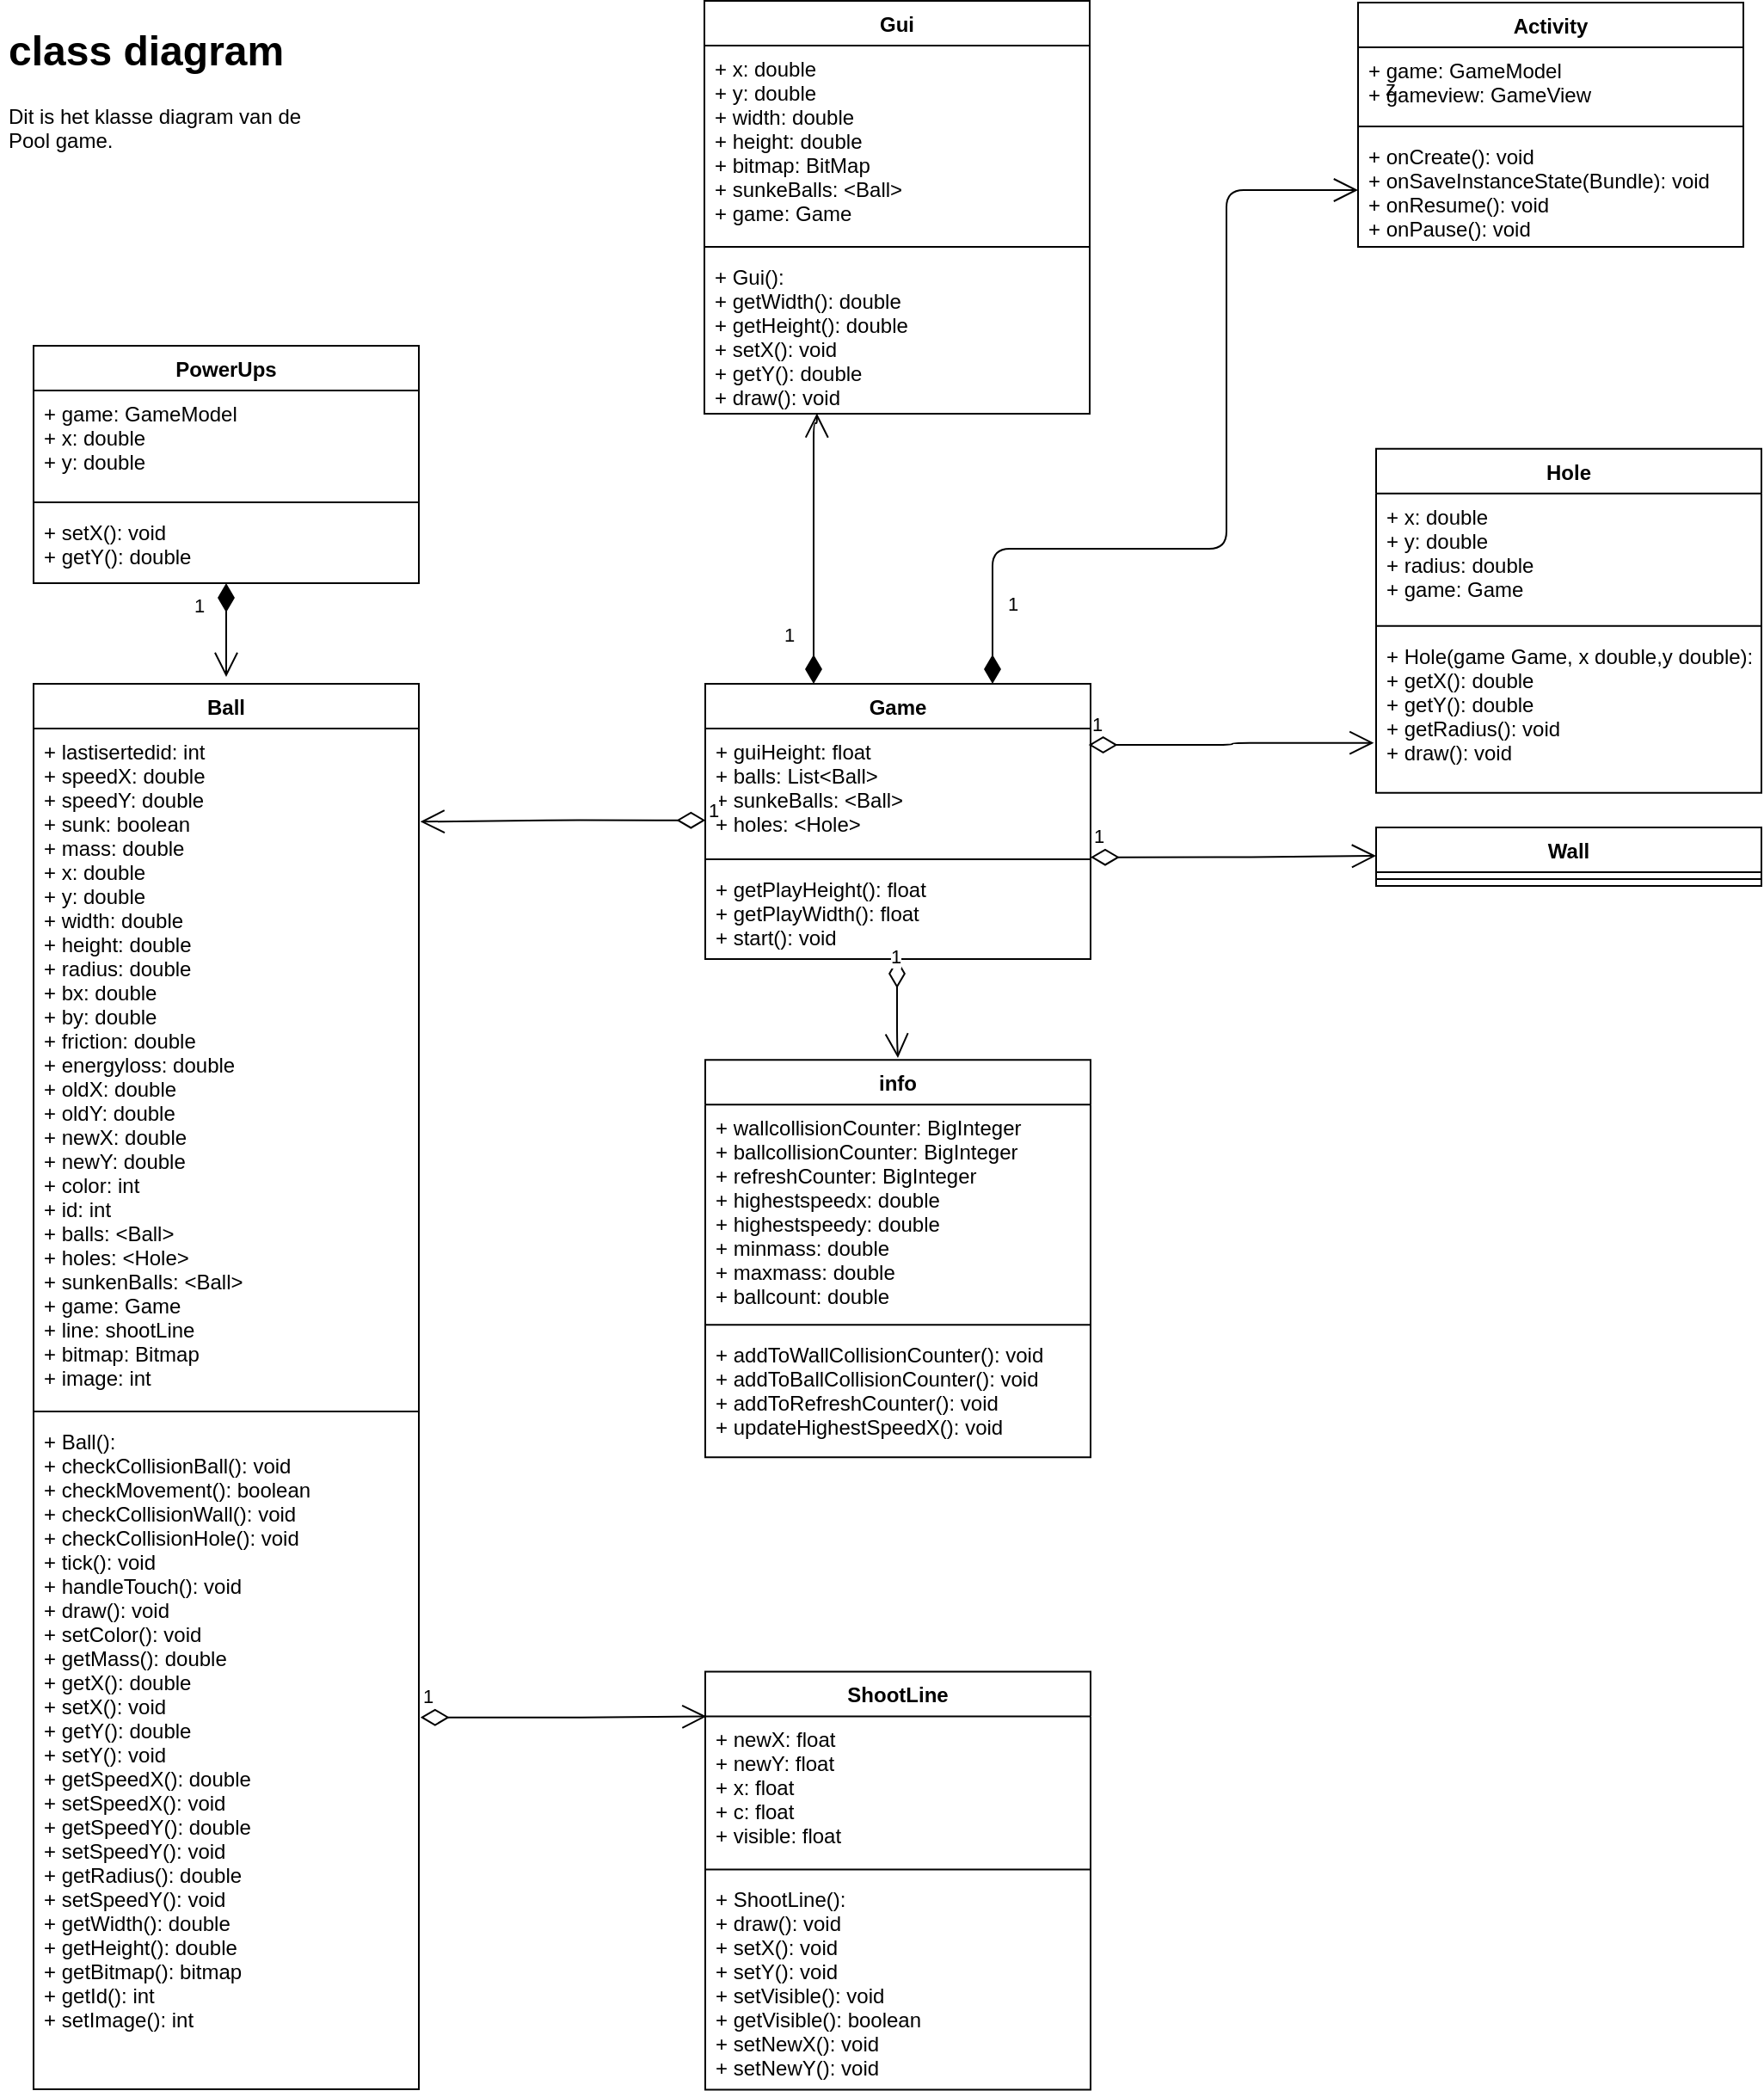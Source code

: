 <mxfile version="10.6.8" type="device"><diagram id="rxvTMZ9R3_GCz9T-E6RA" name="Page-1"><mxGraphModel dx="2525" dy="1255" grid="0" gridSize="10" guides="1" tooltips="1" connect="1" arrows="1" fold="1" page="1" pageScale="1" pageWidth="827" pageHeight="1169" math="0" shadow="0"><root><mxCell id="0"/><mxCell id="1" parent="0"/><mxCell id="HBh0L_CuX0UlSvMuJUzv-1" value="&lt;h1&gt;class diagram&lt;/h1&gt;&lt;p&gt;Dit is het klasse diagram van de Pool game.&lt;/p&gt;" style="text;html=1;strokeColor=none;fillColor=none;spacing=5;spacingTop=-20;whiteSpace=wrap;overflow=hidden;rounded=0;" parent="1" vertex="1"><mxGeometry x="37" y="27" width="190" height="120" as="geometry"/></mxCell><mxCell id="HBh0L_CuX0UlSvMuJUzv-38" value="Activity" style="swimlane;fontStyle=1;align=center;verticalAlign=top;childLayout=stackLayout;horizontal=1;startSize=26;horizontalStack=0;resizeParent=1;resizeParentMax=0;resizeLast=0;collapsible=1;marginBottom=0;" parent="1" vertex="1"><mxGeometry x="826.5" y="18.5" width="224" height="142" as="geometry"/></mxCell><mxCell id="HBh0L_CuX0UlSvMuJUzv-39" value="+ game: GameModel&#10;+ gameview: GameView&#10;" style="text;strokeColor=none;fillColor=none;align=left;verticalAlign=top;spacingLeft=4;spacingRight=4;overflow=hidden;rotatable=0;points=[[0,0.5],[1,0.5]];portConstraint=eastwest;" parent="HBh0L_CuX0UlSvMuJUzv-38" vertex="1"><mxGeometry y="26" width="224" height="42" as="geometry"/></mxCell><mxCell id="HBh0L_CuX0UlSvMuJUzv-40" value="" style="line;strokeWidth=1;fillColor=none;align=left;verticalAlign=middle;spacingTop=-1;spacingLeft=3;spacingRight=3;rotatable=0;labelPosition=right;points=[];portConstraint=eastwest;" parent="HBh0L_CuX0UlSvMuJUzv-38" vertex="1"><mxGeometry y="68" width="224" height="8" as="geometry"/></mxCell><mxCell id="HBh0L_CuX0UlSvMuJUzv-41" value="+ onCreate(): void&#10;+ onSaveInstanceState(Bundle): void&#10;+ onResume(): void&#10;+ onPause(): void&#10;&#10;" style="text;strokeColor=none;fillColor=none;align=left;verticalAlign=top;spacingLeft=4;spacingRight=4;overflow=hidden;rotatable=0;points=[[0,0.5],[1,0.5]];portConstraint=eastwest;" parent="HBh0L_CuX0UlSvMuJUzv-38" vertex="1"><mxGeometry y="76" width="224" height="66" as="geometry"/></mxCell><mxCell id="HBh0L_CuX0UlSvMuJUzv-34" value="Game" style="swimlane;fontStyle=1;align=center;verticalAlign=top;childLayout=stackLayout;horizontal=1;startSize=26;horizontalStack=0;resizeParent=1;resizeParentMax=0;resizeLast=0;collapsible=1;marginBottom=0;" parent="1" vertex="1"><mxGeometry x="447" y="414.5" width="224" height="160" as="geometry"/></mxCell><mxCell id="HBh0L_CuX0UlSvMuJUzv-35" value="+ guiHeight: float&#10;+ balls: List&lt;Ball&gt;&#10;+ sunkeBalls: &lt;Ball&gt;&#10;+ holes: &lt;Hole&gt;&#10;&#10;" style="text;strokeColor=none;fillColor=none;align=left;verticalAlign=top;spacingLeft=4;spacingRight=4;overflow=hidden;rotatable=0;points=[[0,0.5],[1,0.5]];portConstraint=eastwest;" parent="HBh0L_CuX0UlSvMuJUzv-34" vertex="1"><mxGeometry y="26" width="224" height="72" as="geometry"/></mxCell><mxCell id="HBh0L_CuX0UlSvMuJUzv-36" value="" style="line;strokeWidth=1;fillColor=none;align=left;verticalAlign=middle;spacingTop=-1;spacingLeft=3;spacingRight=3;rotatable=0;labelPosition=right;points=[];portConstraint=eastwest;" parent="HBh0L_CuX0UlSvMuJUzv-34" vertex="1"><mxGeometry y="98" width="224" height="8" as="geometry"/></mxCell><mxCell id="HBh0L_CuX0UlSvMuJUzv-37" value="+ getPlayHeight(): float&#10;+ getPlayWidth(): float&#10;+ start(): void&#10;&#10;" style="text;strokeColor=none;fillColor=none;align=left;verticalAlign=top;spacingLeft=4;spacingRight=4;overflow=hidden;rotatable=0;points=[[0,0.5],[1,0.5]];portConstraint=eastwest;" parent="HBh0L_CuX0UlSvMuJUzv-34" vertex="1"><mxGeometry y="106" width="224" height="54" as="geometry"/></mxCell><mxCell id="HBh0L_CuX0UlSvMuJUzv-42" value="Ball" style="swimlane;fontStyle=1;align=center;verticalAlign=top;childLayout=stackLayout;horizontal=1;startSize=26;horizontalStack=0;resizeParent=1;resizeParentMax=0;resizeLast=0;collapsible=1;marginBottom=0;" parent="1" vertex="1"><mxGeometry x="56.5" y="414.5" width="224" height="817" as="geometry"/></mxCell><mxCell id="HBh0L_CuX0UlSvMuJUzv-43" value="+ lastisertedid: int&#10;+ speedX: double&#10;+ speedY: double&#10;+ sunk: boolean&#10;+ mass: double&#10;+ x: double&#10;+ y: double&#10;+ width: double&#10;+ height: double&#10;+ radius: double&#10;+ bx: double&#10;+ by: double&#10;+ friction: double&#10;+ energyloss: double&#10;+ oldX: double&#10;+ oldY: double&#10;+ newX: double&#10;+ newY: double&#10;+ color: int&#10;+ id: int&#10;+ balls: &lt;Ball&gt;&#10;+ holes: &lt;Hole&gt;&#10;+ sunkenBalls: &lt;Ball&gt;&#10;+ game: Game&#10;+ line: shootLine&#10;+ bitmap: Bitmap&#10;+ image: int&#10;&#10;&#10;&#10;&#10;&#10;&#10;&#10;&#10;&#10;&#10;&#10;&#10;&#10;&#10;&#10;&#10;&#10;&#10;&#10;&#10;&#10;" style="text;strokeColor=none;fillColor=none;align=left;verticalAlign=top;spacingLeft=4;spacingRight=4;overflow=hidden;rotatable=0;points=[[0,0.5],[1,0.5]];portConstraint=eastwest;" parent="HBh0L_CuX0UlSvMuJUzv-42" vertex="1"><mxGeometry y="26" width="224" height="393" as="geometry"/></mxCell><mxCell id="HBh0L_CuX0UlSvMuJUzv-44" value="" style="line;strokeWidth=1;fillColor=none;align=left;verticalAlign=middle;spacingTop=-1;spacingLeft=3;spacingRight=3;rotatable=0;labelPosition=right;points=[];portConstraint=eastwest;" parent="HBh0L_CuX0UlSvMuJUzv-42" vertex="1"><mxGeometry y="419" width="224" height="8" as="geometry"/></mxCell><mxCell id="HBh0L_CuX0UlSvMuJUzv-45" value="+ Ball(): &#10;+ checkCollisionBall(): void&#10;+ checkMovement(): boolean&#10;+ checkCollisionWall(): void&#10;+ checkCollisionHole(): void&#10;+ tick(): void&#10;+ handleTouch(): void&#10;+ draw(): void&#10;+ setColor(): void&#10;+ getMass(): double&#10;+ getX(): double&#10;+ setX(): void&#10;+ getY(): double&#10;+ setY(): void&#10;+ getSpeedX(): double&#10;+ setSpeedX(): void&#10;+ getSpeedY(): double&#10;+ setSpeedY(): void&#10;+ getRadius(): double&#10;+ setSpeedY(): void&#10;+ getWidth(): double&#10;+ getHeight(): double&#10;+ getBitmap(): bitmap&#10;+ getId(): int&#10;+ setImage(): int&#10;&#10;&#10;&#10;&#10;&#10;&#10;" style="text;strokeColor=none;fillColor=none;align=left;verticalAlign=top;spacingLeft=4;spacingRight=4;overflow=hidden;rotatable=0;points=[[0,0.5],[1,0.5]];portConstraint=eastwest;fontStyle=0" parent="HBh0L_CuX0UlSvMuJUzv-42" vertex="1"><mxGeometry y="427" width="224" height="390" as="geometry"/></mxCell><mxCell id="HBh0L_CuX0UlSvMuJUzv-46" value="Gui" style="swimlane;fontStyle=1;align=center;verticalAlign=top;childLayout=stackLayout;horizontal=1;startSize=26;horizontalStack=0;resizeParent=1;resizeParentMax=0;resizeLast=0;collapsible=1;marginBottom=0;" parent="1" vertex="1"><mxGeometry x="446.5" y="17.5" width="224" height="240" as="geometry"/></mxCell><mxCell id="HBh0L_CuX0UlSvMuJUzv-47" value="+ x: double&#10;+ y: double&#10;+ width: double&#10;+ height: double&#10;+ bitmap: BitMap&#10;+ sunkeBalls: &lt;Ball&gt;&#10;+ game: Game&#10;&#10;&#10;" style="text;strokeColor=none;fillColor=none;align=left;verticalAlign=top;spacingLeft=4;spacingRight=4;overflow=hidden;rotatable=0;points=[[0,0.5],[1,0.5]];portConstraint=eastwest;fontStyle=0" parent="HBh0L_CuX0UlSvMuJUzv-46" vertex="1"><mxGeometry y="26" width="224" height="113" as="geometry"/></mxCell><mxCell id="HBh0L_CuX0UlSvMuJUzv-48" value="" style="line;strokeWidth=1;fillColor=none;align=left;verticalAlign=middle;spacingTop=-1;spacingLeft=3;spacingRight=3;rotatable=0;labelPosition=right;points=[];portConstraint=eastwest;" parent="HBh0L_CuX0UlSvMuJUzv-46" vertex="1"><mxGeometry y="139" width="224" height="8" as="geometry"/></mxCell><mxCell id="HBh0L_CuX0UlSvMuJUzv-49" value="+ Gui(): &#10;+ getWidth(): double&#10;+ getHeight(): double&#10;+ setX(): void&#10;+ getY(): double&#10;+ draw(): void&#10;&#10;" style="text;strokeColor=none;fillColor=none;align=left;verticalAlign=top;spacingLeft=4;spacingRight=4;overflow=hidden;rotatable=0;points=[[0,0.5],[1,0.5]];portConstraint=eastwest;" parent="HBh0L_CuX0UlSvMuJUzv-46" vertex="1"><mxGeometry y="147" width="224" height="93" as="geometry"/></mxCell><mxCell id="HBh0L_CuX0UlSvMuJUzv-54" value="info" style="swimlane;fontStyle=1;align=center;verticalAlign=top;childLayout=stackLayout;horizontal=1;startSize=26;horizontalStack=0;resizeParent=1;resizeParentMax=0;resizeLast=0;collapsible=1;marginBottom=0;" parent="1" vertex="1"><mxGeometry x="447" y="633.143" width="224" height="231" as="geometry"/></mxCell><mxCell id="HBh0L_CuX0UlSvMuJUzv-55" value="+ wallcollisionCounter: BigInteger&#10;+ ballcollisionCounter: BigInteger&#10;+ refreshCounter: BigInteger&#10;+ highestspeedx: double&#10;+ highestspeedy: double&#10;+ minmass: double&#10;+ maxmass: double&#10;+ ballcount: double&#10;&#10;&#10;" style="text;strokeColor=none;fillColor=none;align=left;verticalAlign=top;spacingLeft=4;spacingRight=4;overflow=hidden;rotatable=0;points=[[0,0.5],[1,0.5]];portConstraint=eastwest;fontStyle=0" parent="HBh0L_CuX0UlSvMuJUzv-54" vertex="1"><mxGeometry y="26" width="224" height="124" as="geometry"/></mxCell><mxCell id="HBh0L_CuX0UlSvMuJUzv-56" value="" style="line;strokeWidth=1;fillColor=none;align=left;verticalAlign=middle;spacingTop=-1;spacingLeft=3;spacingRight=3;rotatable=0;labelPosition=right;points=[];portConstraint=eastwest;" parent="HBh0L_CuX0UlSvMuJUzv-54" vertex="1"><mxGeometry y="150" width="224" height="8" as="geometry"/></mxCell><mxCell id="HBh0L_CuX0UlSvMuJUzv-57" value="+ addToWallCollisionCounter(): void&#10;+ addToBallCollisionCounter(): void&#10;+ addToRefreshCounter(): void&#10;+ updateHighestSpeedX(): void&#10;&#10;" style="text;strokeColor=none;fillColor=none;align=left;verticalAlign=top;spacingLeft=4;spacingRight=4;overflow=hidden;rotatable=0;points=[[0,0.5],[1,0.5]];portConstraint=eastwest;" parent="HBh0L_CuX0UlSvMuJUzv-54" vertex="1"><mxGeometry y="158" width="224" height="73" as="geometry"/></mxCell><mxCell id="HBh0L_CuX0UlSvMuJUzv-59" value="ShootLine" style="swimlane;fontStyle=1;align=center;verticalAlign=top;childLayout=stackLayout;horizontal=1;startSize=26;horizontalStack=0;resizeParent=1;resizeParentMax=0;resizeLast=0;collapsible=1;marginBottom=0;" parent="1" vertex="1"><mxGeometry x="447" y="988.735" width="224" height="243" as="geometry"/></mxCell><mxCell id="HBh0L_CuX0UlSvMuJUzv-60" value="+ newX: float&#10;+ newY: float&#10;+ x: float&#10;+ c: float&#10;+ visible: float&#10;&#10;&#10;" style="text;strokeColor=none;fillColor=none;align=left;verticalAlign=top;spacingLeft=4;spacingRight=4;overflow=hidden;rotatable=0;points=[[0,0.5],[1,0.5]];portConstraint=eastwest;fontStyle=0" parent="HBh0L_CuX0UlSvMuJUzv-59" vertex="1"><mxGeometry y="26" width="224" height="85" as="geometry"/></mxCell><mxCell id="HBh0L_CuX0UlSvMuJUzv-61" value="" style="line;strokeWidth=1;fillColor=none;align=left;verticalAlign=middle;spacingTop=-1;spacingLeft=3;spacingRight=3;rotatable=0;labelPosition=right;points=[];portConstraint=eastwest;" parent="HBh0L_CuX0UlSvMuJUzv-59" vertex="1"><mxGeometry y="111" width="224" height="8" as="geometry"/></mxCell><mxCell id="HBh0L_CuX0UlSvMuJUzv-62" value="+ ShootLine(): &#10;+ draw(): void&#10;+ setX(): void&#10;+ setY(): void&#10;+ setVisible(): void&#10;+ getVisible(): boolean&#10;+ setNewX(): void&#10;+ setNewY(): void&#10;&#10;" style="text;strokeColor=none;fillColor=none;align=left;verticalAlign=top;spacingLeft=4;spacingRight=4;overflow=hidden;rotatable=0;points=[[0,0.5],[1,0.5]];portConstraint=eastwest;" parent="HBh0L_CuX0UlSvMuJUzv-59" vertex="1"><mxGeometry y="119" width="224" height="124" as="geometry"/></mxCell><mxCell id="C0a2iP0j8IErQd9OZwQ9-11" value="Wall" style="swimlane;fontStyle=1;align=center;verticalAlign=top;childLayout=stackLayout;horizontal=1;startSize=26;horizontalStack=0;resizeParent=1;resizeParentMax=0;resizeLast=0;collapsible=1;marginBottom=0;" vertex="1" parent="1"><mxGeometry x="837" y="498" width="224" height="34" as="geometry"/></mxCell><mxCell id="C0a2iP0j8IErQd9OZwQ9-12" value="" style="line;strokeWidth=1;fillColor=none;align=left;verticalAlign=middle;spacingTop=-1;spacingLeft=3;spacingRight=3;rotatable=0;labelPosition=right;points=[];portConstraint=eastwest;" vertex="1" parent="C0a2iP0j8IErQd9OZwQ9-11"><mxGeometry y="26" width="224" height="8" as="geometry"/></mxCell><mxCell id="C0a2iP0j8IErQd9OZwQ9-18" value="z&#10;" style="text;strokeColor=none;fillColor=none;align=left;verticalAlign=top;spacingLeft=4;spacingRight=4;overflow=hidden;rotatable=0;points=[[0,0.5],[1,0.5]];portConstraint=eastwest;" vertex="1" parent="1"><mxGeometry x="836.5" y="54.5" width="224" height="42" as="geometry"/></mxCell><mxCell id="C0a2iP0j8IErQd9OZwQ9-19" value="PowerUps" style="swimlane;fontStyle=1;align=center;verticalAlign=top;childLayout=stackLayout;horizontal=1;startSize=26;horizontalStack=0;resizeParent=1;resizeParentMax=0;resizeLast=0;collapsible=1;marginBottom=0;" vertex="1" parent="1"><mxGeometry x="56.5" y="218" width="224" height="138" as="geometry"/></mxCell><mxCell id="C0a2iP0j8IErQd9OZwQ9-20" value="+ game: GameModel&#10;+ x: double&#10;+ y: double&#10;&#10;" style="text;strokeColor=none;fillColor=none;align=left;verticalAlign=top;spacingLeft=4;spacingRight=4;overflow=hidden;rotatable=0;points=[[0,0.5],[1,0.5]];portConstraint=eastwest;" vertex="1" parent="C0a2iP0j8IErQd9OZwQ9-19"><mxGeometry y="26" width="224" height="61" as="geometry"/></mxCell><mxCell id="C0a2iP0j8IErQd9OZwQ9-21" value="" style="line;strokeWidth=1;fillColor=none;align=left;verticalAlign=middle;spacingTop=-1;spacingLeft=3;spacingRight=3;rotatable=0;labelPosition=right;points=[];portConstraint=eastwest;" vertex="1" parent="C0a2iP0j8IErQd9OZwQ9-19"><mxGeometry y="87" width="224" height="8" as="geometry"/></mxCell><mxCell id="C0a2iP0j8IErQd9OZwQ9-22" value="+ setX(): void&#10;+ getY(): double" style="text;strokeColor=none;fillColor=none;align=left;verticalAlign=top;spacingLeft=4;spacingRight=4;overflow=hidden;rotatable=0;points=[[0,0.5],[1,0.5]];portConstraint=eastwest;" vertex="1" parent="C0a2iP0j8IErQd9OZwQ9-19"><mxGeometry y="95" width="224" height="43" as="geometry"/></mxCell><mxCell id="C0a2iP0j8IErQd9OZwQ9-24" value="1" style="endArrow=open;html=1;endSize=12;startArrow=diamondThin;startSize=14;startFill=1;edgeStyle=orthogonalEdgeStyle;align=left;verticalAlign=bottom;entryX=0.292;entryY=0.997;entryDx=0;entryDy=0;entryPerimeter=0;" edge="1" parent="1" source="HBh0L_CuX0UlSvMuJUzv-34" target="HBh0L_CuX0UlSvMuJUzv-49"><mxGeometry x="-0.754" y="19" relative="1" as="geometry"><mxPoint x="836.5" y="186" as="sourcePoint"/><mxPoint x="676.5" y="186" as="targetPoint"/><Array as="points"><mxPoint x="510" y="263"/><mxPoint x="512" y="263"/></Array><mxPoint as="offset"/></mxGeometry></mxCell><mxCell id="C0a2iP0j8IErQd9OZwQ9-26" value="1" style="endArrow=open;html=1;endSize=12;startArrow=diamondThin;startSize=14;startFill=1;edgeStyle=orthogonalEdgeStyle;align=left;verticalAlign=bottom;entryX=0;entryY=0.5;entryDx=0;entryDy=0;" edge="1" parent="1" source="HBh0L_CuX0UlSvMuJUzv-34" target="HBh0L_CuX0UlSvMuJUzv-41"><mxGeometry x="-0.848" y="-7" relative="1" as="geometry"><mxPoint x="558" y="413" as="sourcePoint"/><mxPoint x="558" y="358.5" as="targetPoint"/><Array as="points"><mxPoint x="614" y="336"/><mxPoint x="750" y="336"/><mxPoint x="750" y="128"/></Array><mxPoint as="offset"/></mxGeometry></mxCell><mxCell id="C0a2iP0j8IErQd9OZwQ9-27" value="1" style="endArrow=open;html=1;endSize=12;startArrow=diamondThin;startSize=14;startFill=0;edgeStyle=orthogonalEdgeStyle;align=left;verticalAlign=bottom;exitX=0.997;exitY=0.108;exitDx=0;exitDy=0;exitPerimeter=0;" edge="1" parent="1"><mxGeometry x="-1" y="3" relative="1" as="geometry"><mxPoint x="671" y="515.333" as="sourcePoint"/><mxPoint x="837" y="514.5" as="targetPoint"/><Array as="points"><mxPoint x="754.5" y="514.5"/></Array></mxGeometry></mxCell><mxCell id="C0a2iP0j8IErQd9OZwQ9-28" value="1" style="endArrow=open;html=1;endSize=12;startArrow=diamondThin;startSize=14;startFill=0;edgeStyle=orthogonalEdgeStyle;align=left;verticalAlign=bottom;exitX=0.997;exitY=0.108;exitDx=0;exitDy=0;exitPerimeter=0;" edge="1" parent="1"><mxGeometry x="-1" y="3" relative="1" as="geometry"><mxPoint x="281.429" y="1015.357" as="sourcePoint"/><mxPoint x="447.714" y="1014.786" as="targetPoint"/><Array as="points"><mxPoint x="365" y="1014.5"/></Array></mxGeometry></mxCell><mxCell id="C0a2iP0j8IErQd9OZwQ9-29" value="1" style="endArrow=open;html=1;endSize=12;startArrow=diamondThin;startSize=14;startFill=0;edgeStyle=orthogonalEdgeStyle;align=left;verticalAlign=bottom;" edge="1" parent="1"><mxGeometry x="-0.733" y="-6" relative="1" as="geometry"><mxPoint x="558.5" y="574.5" as="sourcePoint"/><mxPoint x="559" y="632" as="targetPoint"/><Array as="points"><mxPoint x="558.5" y="621.5"/></Array><mxPoint as="offset"/></mxGeometry></mxCell><mxCell id="C0a2iP0j8IErQd9OZwQ9-30" value="1" style="endArrow=open;html=1;endSize=12;startArrow=diamondThin;startSize=14;startFill=0;edgeStyle=orthogonalEdgeStyle;align=left;verticalAlign=bottom;exitX=0.997;exitY=0.108;exitDx=0;exitDy=0;exitPerimeter=0;" edge="1" parent="1"><mxGeometry x="-1" y="3" relative="1" as="geometry"><mxPoint x="447.167" y="493.833" as="sourcePoint"/><mxPoint x="281.333" y="494.667" as="targetPoint"/><Array as="points"><mxPoint x="364.5" y="493.5"/></Array></mxGeometry></mxCell><mxCell id="C0a2iP0j8IErQd9OZwQ9-31" value="1" style="endArrow=open;html=1;endSize=12;startArrow=diamondThin;startSize=14;startFill=1;edgeStyle=orthogonalEdgeStyle;align=left;verticalAlign=bottom;" edge="1" parent="1"><mxGeometry x="-0.211" y="-21" relative="1" as="geometry"><mxPoint x="168.5" y="356" as="sourcePoint"/><mxPoint x="168.5" y="410.5" as="targetPoint"/><mxPoint as="offset"/></mxGeometry></mxCell><mxCell id="C0a2iP0j8IErQd9OZwQ9-36" value="Hole" style="swimlane;fontStyle=1;align=center;verticalAlign=top;childLayout=stackLayout;horizontal=1;startSize=26;horizontalStack=0;resizeParent=1;resizeParentMax=0;resizeLast=0;collapsible=1;marginBottom=0;" vertex="1" parent="1"><mxGeometry x="837" y="277.857" width="224" height="200" as="geometry"/></mxCell><mxCell id="C0a2iP0j8IErQd9OZwQ9-37" value="+ x: double&#10;+ y: double&#10;+ radius: double&#10;+ game: Game&#10;&#10;&#10;" style="text;strokeColor=none;fillColor=none;align=left;verticalAlign=top;spacingLeft=4;spacingRight=4;overflow=hidden;rotatable=0;points=[[0,0.5],[1,0.5]];portConstraint=eastwest;fontStyle=0" vertex="1" parent="C0a2iP0j8IErQd9OZwQ9-36"><mxGeometry y="26" width="224" height="73" as="geometry"/></mxCell><mxCell id="C0a2iP0j8IErQd9OZwQ9-38" value="" style="line;strokeWidth=1;fillColor=none;align=left;verticalAlign=middle;spacingTop=-1;spacingLeft=3;spacingRight=3;rotatable=0;labelPosition=right;points=[];portConstraint=eastwest;" vertex="1" parent="C0a2iP0j8IErQd9OZwQ9-36"><mxGeometry y="99" width="224" height="8" as="geometry"/></mxCell><mxCell id="C0a2iP0j8IErQd9OZwQ9-39" value="+ Hole(game Game, x double,y double): &#10;+ getX(): double&#10;+ getY(): double&#10;+ getRadius(): void&#10;+ draw(): void&#10;&#10;&#10;" style="text;strokeColor=none;fillColor=none;align=left;verticalAlign=top;spacingLeft=4;spacingRight=4;overflow=hidden;rotatable=0;points=[[0,0.5],[1,0.5]];portConstraint=eastwest;" vertex="1" parent="C0a2iP0j8IErQd9OZwQ9-36"><mxGeometry y="107" width="224" height="93" as="geometry"/></mxCell><mxCell id="C0a2iP0j8IErQd9OZwQ9-40" value="1" style="endArrow=open;html=1;endSize=12;startArrow=diamondThin;startSize=14;startFill=0;edgeStyle=orthogonalEdgeStyle;align=left;verticalAlign=bottom;exitX=0.997;exitY=0.108;exitDx=0;exitDy=0;exitPerimeter=0;" edge="1" parent="1"><mxGeometry x="-1" y="3" relative="1" as="geometry"><mxPoint x="669.824" y="450.029" as="sourcePoint"/><mxPoint x="835.706" y="448.853" as="targetPoint"/><Array as="points"><mxPoint x="753.5" y="449"/></Array></mxGeometry></mxCell></root></mxGraphModel></diagram></mxfile>
